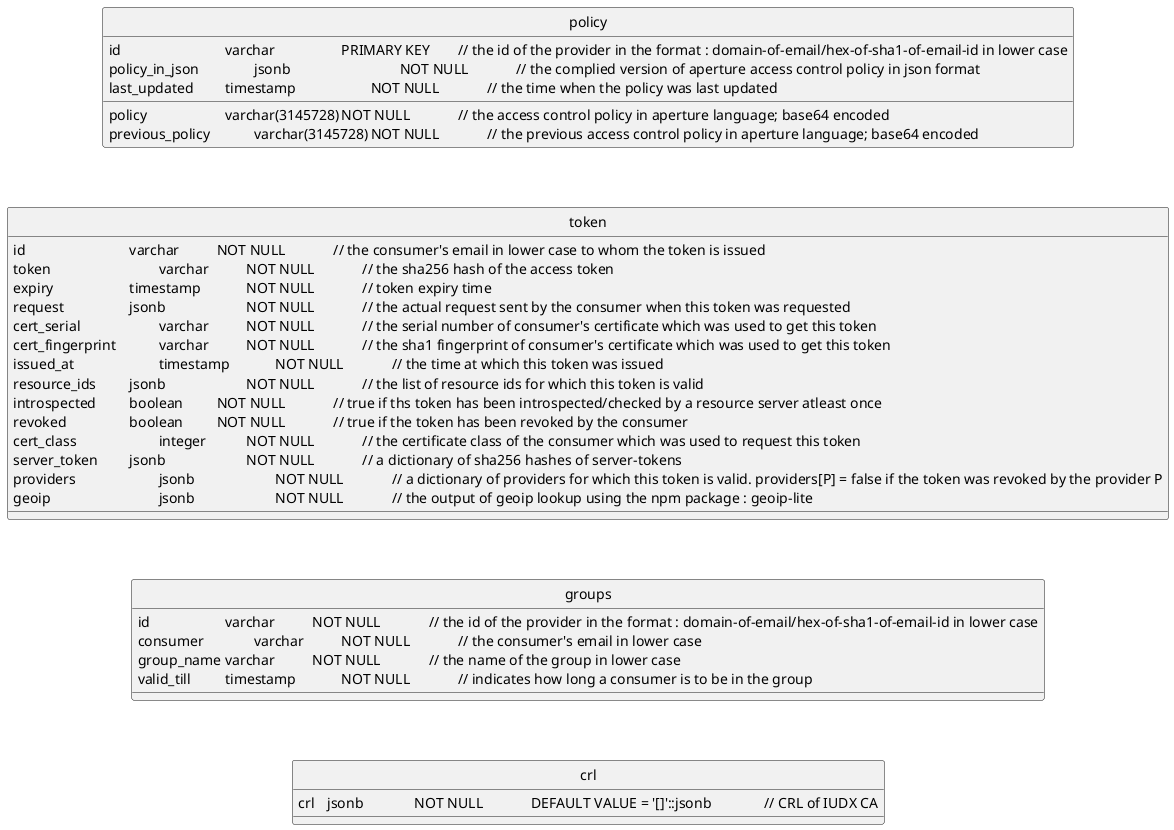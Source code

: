 @startuml
skinparam monochrome true
hide circle

entity policy {
	id				varchar			PRIMARY KEY	// the id of the provider in the format : domain-of-email/hex-of-sha1-of-email-id in lower case
	policy			varchar(3145728)	NOT NULL		// the access control policy in aperture language; base64 encoded
	policy_in_json		jsonb				NOT NULL		// the complied version of aperture access control policy in json format
	previous_policy		varchar(3145728)	NOT NULL		// the previous access control policy in aperture language; base64 encoded
	last_updated		timestamp			NOT NULL		// the time when the policy was last updated 
}

entity token {
	id				varchar		NOT NULL		// the consumer's email in lower case to whom the token is issued
	token				varchar		NOT NULL		// the sha256 hash of the access token
	expiry			timestamp		NOT NULL		// token expiry time
	request			jsonb			NOT NULL		// the actual request sent by the consumer when this token was requested
	cert_serial			varchar		NOT NULL		// the serial number of consumer's certificate which was used to get this token
	cert_fingerprint		varchar		NOT NULL		// the sha1 fingerprint of consumer's certificate which was used to get this token 
	issued_at			timestamp		NOT NULL		// the time at which this token was issued
	resource_ids		jsonb			NOT NULL		// the list of resource ids for which this token is valid
	introspected		boolean		NOT NULL		// true if ths token has been introspected/checked by a resource server atleast once
	revoked			boolean		NOT NULL		// true if the token has been revoked by the consumer
	cert_class			integer		NOT NULL		// the certificate class of the consumer which was used to request this token
	server_token		jsonb			NOT NULL		// a dictionary of sha256 hashes of server-tokens
	providers			jsonb			NOT NULL		// a dictionary of providers for which this token is valid. providers[P] = false if the token was revoked by the provider P
	geoip				jsonb			NOT NULL		// the output of geoip lookup using the npm package : geoip-lite
}

entity groups {
	id			varchar		NOT NULL		// the id of the provider in the format : domain-of-email/hex-of-sha1-of-email-id in lower case
	consumer		varchar		NOT NULL		// the consumer's email in lower case
	group_name	varchar		NOT NULL		// the name of the group in lower case
	valid_till		timestamp		NOT NULL		// indicates how long a consumer is to be in the group
}

entity crl {
	crl	jsonb		NOT NULL		DEFAULT VALUE = '[]'::jsonb		// CRL of IUDX CA
}

policy -[hidden]- token 
token -[hidden]- groups 
groups -[hidden]- crl
@enduml
